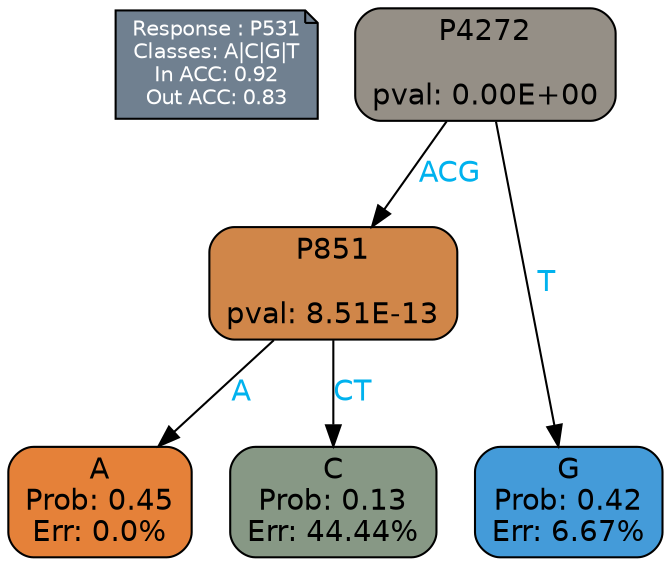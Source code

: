 digraph Tree {
node [shape=box, style="filled, rounded", color="black", fontname=helvetica] ;
graph [ranksep=equally, splines=polylines, bgcolor=transparent, dpi=600] ;
edge [fontname=helvetica] ;
LEGEND [label="Response : P531
Classes: A|C|G|T
In ACC: 0.92
Out ACC: 0.83
",shape=note,align=left,style=filled,fillcolor="slategray",fontcolor="white",fontsize=10];1 [label="P4272

pval: 0.00E+00", fillcolor="#958f86"] ;
2 [label="P851

pval: 8.51E-13", fillcolor="#d08649"] ;
3 [label="A
Prob: 0.45
Err: 0.0%", fillcolor="#e58139"] ;
4 [label="C
Prob: 0.13
Err: 44.44%", fillcolor="#879885"] ;
5 [label="G
Prob: 0.42
Err: 6.67%", fillcolor="#449bd9"] ;
1 -> 2 [label="ACG",fontcolor=deepskyblue2] ;
1 -> 5 [label="T",fontcolor=deepskyblue2] ;
2 -> 3 [label="A",fontcolor=deepskyblue2] ;
2 -> 4 [label="CT",fontcolor=deepskyblue2] ;
{rank = same; 3;4;5;}{rank = same; LEGEND;1;}}